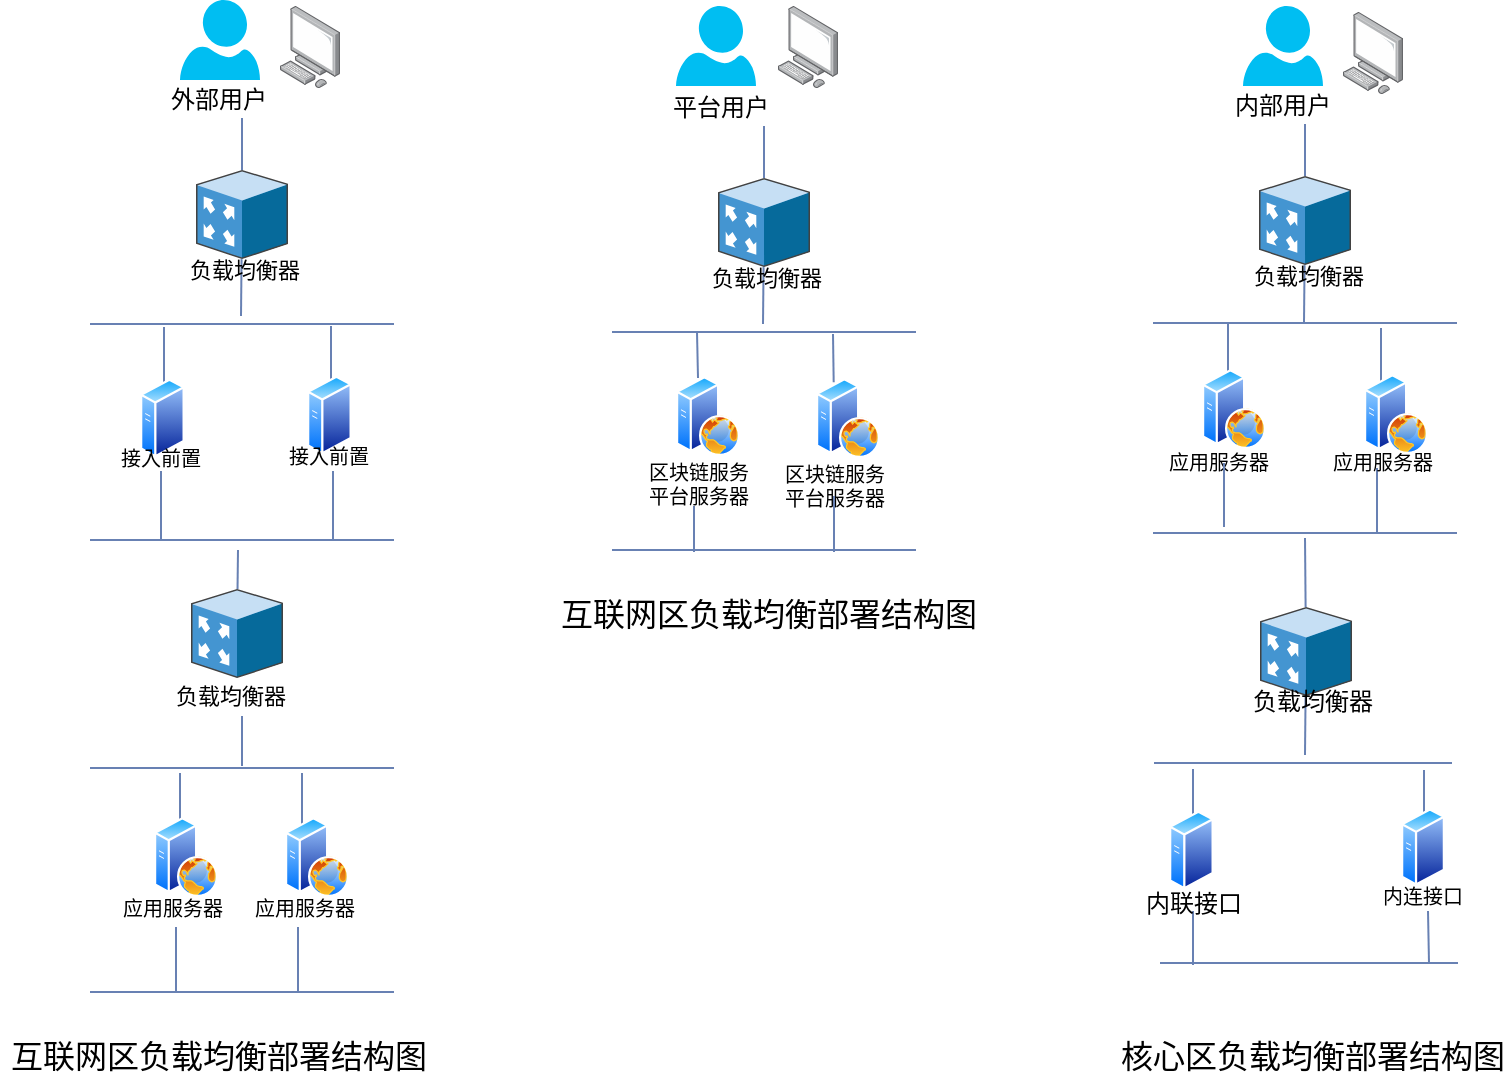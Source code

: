 <mxfile version="12.0.0" type="github" pages="1"><diagram id="1y6D-2jD47iDJHjRBnuk" name="Page-1"><mxGraphModel dx="932" dy="504" grid="0" gridSize="10" guides="1" tooltips="1" connect="1" arrows="1" fold="1" page="1" pageScale="1" pageWidth="3300" pageHeight="4681" math="0" shadow="0"><root><mxCell id="0"/><mxCell id="1" parent="0"/><mxCell id="w8CclLkAROoRY7GbeXvr-76" value="" style="group" parent="1" vertex="1" connectable="0"><mxGeometry x="471" y="192" width="60" height="54" as="geometry"/></mxCell><mxCell id="w8CclLkAROoRY7GbeXvr-77" value="" style="verticalLabelPosition=bottom;html=1;verticalAlign=top;align=center;strokeColor=none;fillColor=#00BEF2;shape=mxgraph.azure.user;" parent="w8CclLkAROoRY7GbeXvr-76" vertex="1"><mxGeometry x="10" width="40" height="40" as="geometry"/></mxCell><mxCell id="w8CclLkAROoRY7GbeXvr-78" value="外部用户" style="text;html=1;resizable=0;points=[];autosize=1;align=center;verticalAlign=top;spacingTop=-4;fontSize=12;" parent="w8CclLkAROoRY7GbeXvr-76" vertex="1"><mxGeometry y="40" width="58" height="14" as="geometry"/></mxCell><mxCell id="w8CclLkAROoRY7GbeXvr-79" value="" style="points=[];aspect=fixed;html=1;align=center;shadow=0;dashed=0;image;image=img/lib/allied_telesis/computer_and_terminals/Personal_Computer.svg;strokeColor=#6881B3;fillColor=#99CCFF;fontSize=12;" parent="1" vertex="1"><mxGeometry x="531" y="195" width="30" height="41" as="geometry"/></mxCell><mxCell id="w8CclLkAROoRY7GbeXvr-84" value="" style="shadow=0;dashed=0;html=1;labelPosition=center;verticalLabelPosition=bottom;verticalAlign=top;align=center;outlineConnect=0;shape=mxgraph.veeam.3d.proxy_appliance;direction=east;" parent="1" vertex="1"><mxGeometry x="489" y="277" width="46" height="44.562" as="geometry"/></mxCell><mxCell id="w8CclLkAROoRY7GbeXvr-85" value="" style="endArrow=none;html=1;strokeColor=#6881B3;entryX=0.5;entryY=1;entryDx=0;entryDy=0;" parent="1" source="w8CclLkAROoRY7GbeXvr-84" edge="1"><mxGeometry width="50" height="50" relative="1" as="geometry"><mxPoint x="363.5" y="364" as="sourcePoint"/><mxPoint x="512" y="251" as="targetPoint"/></mxGeometry></mxCell><mxCell id="w8CclLkAROoRY7GbeXvr-86" value="" style="endArrow=none;html=1;strokeColor=#6881B3;" parent="1" edge="1"><mxGeometry width="50" height="50" relative="1" as="geometry"><mxPoint x="511.5" y="350" as="sourcePoint"/><mxPoint x="511.78" y="321.562" as="targetPoint"/></mxGeometry></mxCell><mxCell id="w8CclLkAROoRY7GbeXvr-87" value="&lt;font style=&quot;font-size: 11px&quot;&gt;负载均衡器&lt;/font&gt;" style="text;html=1;resizable=0;points=[];align=center;verticalAlign=middle;labelBackgroundColor=none;fontSize=19;" parent="w8CclLkAROoRY7GbeXvr-86" vertex="1" connectable="0"><mxGeometry x="0.779" y="-1" relative="1" as="geometry"><mxPoint as="offset"/></mxGeometry></mxCell><mxCell id="w8CclLkAROoRY7GbeXvr-88" value="" style="endArrow=none;html=1;strokeColor=#6881B3;" parent="1" edge="1"><mxGeometry width="50" height="50" relative="1" as="geometry"><mxPoint x="436" y="576" as="sourcePoint"/><mxPoint x="588" y="576" as="targetPoint"/></mxGeometry></mxCell><mxCell id="w8CclLkAROoRY7GbeXvr-89" value="区块链服务&lt;br style=&quot;font-size: 10px&quot;&gt;平台服务器" style="text;html=1;resizable=0;points=[];autosize=1;align=center;verticalAlign=top;spacingTop=-4;fontSize=10;" parent="1" vertex="1"><mxGeometry x="705" y="420" width="70" height="24" as="geometry"/></mxCell><mxCell id="w8CclLkAROoRY7GbeXvr-92" value="" style="endArrow=none;html=1;strokeColor=#6881B3;" parent="1" edge="1"><mxGeometry width="50" height="50" relative="1" as="geometry"><mxPoint x="740" y="381" as="sourcePoint"/><mxPoint x="739.5" y="358.0" as="targetPoint"/></mxGeometry></mxCell><mxCell id="w8CclLkAROoRY7GbeXvr-100" value="" style="aspect=fixed;perimeter=ellipsePerimeter;html=1;align=center;shadow=0;dashed=0;spacingTop=3;image;image=img/lib/active_directory/web_server.svg;strokeColor=#6881B3;strokeWidth=1;fillColor=#99CCFF;fontSize=12;" parent="1" vertex="1"><mxGeometry x="729" y="380" width="32" height="40" as="geometry"/></mxCell><mxCell id="w8CclLkAROoRY7GbeXvr-102" value="" style="endArrow=none;html=1;strokeColor=#6881B3;fontSize=10;" parent="1" edge="1"><mxGeometry width="50" height="50" relative="1" as="geometry"><mxPoint x="436" y="354" as="sourcePoint"/><mxPoint x="588" y="354" as="targetPoint"/></mxGeometry></mxCell><mxCell id="w8CclLkAROoRY7GbeXvr-103" value="" style="endArrow=none;html=1;strokeColor=#6881B3;" parent="1" edge="1"><mxGeometry width="50" height="50" relative="1" as="geometry"><mxPoint x="473" y="389.5" as="sourcePoint"/><mxPoint x="473" y="355.5" as="targetPoint"/></mxGeometry></mxCell><mxCell id="w8CclLkAROoRY7GbeXvr-104" value="" style="aspect=fixed;perimeter=ellipsePerimeter;html=1;align=center;shadow=0;dashed=0;spacingTop=3;image;image=img/lib/active_directory/generic_server.svg;strokeColor=#6881B3;strokeWidth=1;fillColor=#99CCFF;fontSize=8;" parent="1" vertex="1"><mxGeometry x="461" y="381" width="22.4" height="40" as="geometry"/></mxCell><mxCell id="w8CclLkAROoRY7GbeXvr-105" value="接入前置" style="text;html=1;resizable=0;points=[];autosize=1;align=center;verticalAlign=top;spacingTop=-4;fontSize=10;" parent="1" vertex="1"><mxGeometry x="442" y="412.5" width="58" height="12" as="geometry"/></mxCell><mxCell id="w8CclLkAROoRY7GbeXvr-106" value="" style="endArrow=none;html=1;strokeColor=#6881B3;" parent="1" edge="1"><mxGeometry width="50" height="50" relative="1" as="geometry"><mxPoint x="556.5" y="389.0" as="sourcePoint"/><mxPoint x="556.5" y="355" as="targetPoint"/></mxGeometry></mxCell><mxCell id="w8CclLkAROoRY7GbeXvr-107" value="" style="aspect=fixed;perimeter=ellipsePerimeter;html=1;align=center;shadow=0;dashed=0;spacingTop=3;image;image=img/lib/active_directory/generic_server.svg;strokeColor=#6881B3;strokeWidth=1;fillColor=#99CCFF;fontSize=8;" parent="1" vertex="1"><mxGeometry x="544.5" y="379.5" width="22.4" height="40" as="geometry"/></mxCell><mxCell id="w8CclLkAROoRY7GbeXvr-108" value="接入前置" style="text;html=1;resizable=0;points=[];autosize=1;align=center;verticalAlign=top;spacingTop=-4;fontSize=10;" parent="1" vertex="1"><mxGeometry x="525.5" y="412" width="58" height="12" as="geometry"/></mxCell><mxCell id="w8CclLkAROoRY7GbeXvr-109" value="" style="endArrow=none;html=1;strokeColor=#6881B3;" parent="1" edge="1"><mxGeometry width="50" height="50" relative="1" as="geometry"><mxPoint x="471.5" y="461.5" as="sourcePoint"/><mxPoint x="471.5" y="427.5" as="targetPoint"/></mxGeometry></mxCell><mxCell id="w8CclLkAROoRY7GbeXvr-110" value="" style="endArrow=none;html=1;strokeColor=#6881B3;" parent="1" edge="1"><mxGeometry width="50" height="50" relative="1" as="geometry"><mxPoint x="557.5" y="461.5" as="sourcePoint"/><mxPoint x="557.5" y="427.5" as="targetPoint"/></mxGeometry></mxCell><mxCell id="w8CclLkAROoRY7GbeXvr-111" value="" style="endArrow=none;html=1;strokeColor=#6881B3;fontSize=10;" parent="1" edge="1"><mxGeometry width="50" height="50" relative="1" as="geometry"><mxPoint x="436" y="462.0" as="sourcePoint"/><mxPoint x="588" y="462.0" as="targetPoint"/></mxGeometry></mxCell><mxCell id="w8CclLkAROoRY7GbeXvr-112" value="" style="shadow=0;dashed=0;html=1;labelPosition=center;verticalLabelPosition=bottom;verticalAlign=top;align=center;outlineConnect=0;shape=mxgraph.veeam.3d.proxy_appliance;direction=east;" parent="1" vertex="1"><mxGeometry x="486.5" y="486.5" width="46" height="44.562" as="geometry"/></mxCell><mxCell id="w8CclLkAROoRY7GbeXvr-113" value="" style="endArrow=none;html=1;strokeColor=#6881B3;" parent="1" source="w8CclLkAROoRY7GbeXvr-112" edge="1"><mxGeometry width="50" height="50" relative="1" as="geometry"><mxPoint x="361" y="569.5" as="sourcePoint"/><mxPoint x="510" y="467" as="targetPoint"/></mxGeometry></mxCell><mxCell id="w8CclLkAROoRY7GbeXvr-114" value="" style="endArrow=none;html=1;strokeColor=#6881B3;" parent="1" target="w8CclLkAROoRY7GbeXvr-148" edge="1"><mxGeometry width="50" height="50" relative="1" as="geometry"><mxPoint x="512" y="575" as="sourcePoint"/><mxPoint x="551.285" y="565.062" as="targetPoint"/></mxGeometry></mxCell><mxCell id="w8CclLkAROoRY7GbeXvr-115" value="应用服务器" style="text;html=1;resizable=0;points=[];autosize=1;align=center;verticalAlign=top;spacingTop=-4;fontSize=10;" parent="1" vertex="1"><mxGeometry x="442" y="637.5" width="70" height="12" as="geometry"/></mxCell><mxCell id="w8CclLkAROoRY7GbeXvr-117" value="" style="endArrow=none;html=1;strokeColor=#6881B3;" parent="1" edge="1"><mxGeometry width="50" height="50" relative="1" as="geometry"><mxPoint x="481" y="610.5" as="sourcePoint"/><mxPoint x="481" y="578.5" as="targetPoint"/></mxGeometry></mxCell><mxCell id="w8CclLkAROoRY7GbeXvr-118" value="" style="endArrow=none;html=1;strokeColor=#6881B3;" parent="1" edge="1"><mxGeometry width="50" height="50" relative="1" as="geometry"><mxPoint x="542" y="610.5" as="sourcePoint"/><mxPoint x="542" y="578.5" as="targetPoint"/></mxGeometry></mxCell><mxCell id="w8CclLkAROoRY7GbeXvr-119" value="" style="aspect=fixed;perimeter=ellipsePerimeter;html=1;align=center;shadow=0;dashed=0;spacingTop=3;image;image=img/lib/active_directory/web_server.svg;strokeColor=#6881B3;strokeWidth=1;fillColor=#99CCFF;fontSize=12;" parent="1" vertex="1"><mxGeometry x="468" y="600.5" width="32" height="40" as="geometry"/></mxCell><mxCell id="w8CclLkAROoRY7GbeXvr-121" value="" style="endArrow=none;html=1;strokeColor=#6881B3;" parent="1" edge="1"><mxGeometry width="50" height="50" relative="1" as="geometry"><mxPoint x="436" y="688" as="sourcePoint"/><mxPoint x="588" y="688" as="targetPoint"/></mxGeometry></mxCell><mxCell id="w8CclLkAROoRY7GbeXvr-122" value="" style="endArrow=none;html=1;strokeColor=#6881B3;" parent="1" edge="1"><mxGeometry width="50" height="50" relative="1" as="geometry"><mxPoint x="738" y="468" as="sourcePoint"/><mxPoint x="738" y="445" as="targetPoint"/></mxGeometry></mxCell><mxCell id="w8CclLkAROoRY7GbeXvr-126" value="" style="endArrow=none;html=1;strokeColor=#6881B3;" parent="1" edge="1"><mxGeometry width="50" height="50" relative="1" as="geometry"><mxPoint x="479" y="687.5" as="sourcePoint"/><mxPoint x="479" y="655.5" as="targetPoint"/></mxGeometry></mxCell><mxCell id="w8CclLkAROoRY7GbeXvr-127" value="" style="endArrow=none;html=1;strokeColor=#6881B3;" parent="1" edge="1"><mxGeometry width="50" height="50" relative="1" as="geometry"><mxPoint x="540" y="687.5" as="sourcePoint"/><mxPoint x="540" y="655.5" as="targetPoint"/></mxGeometry></mxCell><mxCell id="w8CclLkAROoRY7GbeXvr-128" value="" style="shadow=0;dashed=0;html=1;labelPosition=center;verticalLabelPosition=bottom;verticalAlign=top;align=center;outlineConnect=0;shape=mxgraph.veeam.3d.proxy_appliance;direction=east;" parent="1" vertex="1"><mxGeometry x="1021" y="495.5" width="46" height="44.562" as="geometry"/></mxCell><mxCell id="w8CclLkAROoRY7GbeXvr-129" value="" style="endArrow=none;html=1;strokeColor=#6881B3;" parent="1" target="w8CclLkAROoRY7GbeXvr-128" edge="1"><mxGeometry width="50" height="50" relative="1" as="geometry"><mxPoint x="1043.5" y="569.5" as="sourcePoint"/><mxPoint x="1078.5" y="670.5" as="targetPoint"/></mxGeometry></mxCell><mxCell id="w8CclLkAROoRY7GbeXvr-130" value="&lt;font style=&quot;font-size: 12px&quot;&gt;负载均衡器&lt;/font&gt;" style="text;html=1;resizable=0;points=[];align=center;verticalAlign=middle;labelBackgroundColor=none;fontSize=19;" parent="w8CclLkAROoRY7GbeXvr-129" vertex="1" connectable="0"><mxGeometry x="0.933" y="-3" relative="1" as="geometry"><mxPoint as="offset"/></mxGeometry></mxCell><mxCell id="w8CclLkAROoRY7GbeXvr-131" value="" style="endArrow=none;html=1;strokeColor=#6881B3;fontSize=10;" parent="1" edge="1"><mxGeometry width="50" height="50" relative="1" as="geometry"><mxPoint x="968" y="573.5" as="sourcePoint"/><mxPoint x="1117" y="573.5" as="targetPoint"/></mxGeometry></mxCell><mxCell id="w8CclLkAROoRY7GbeXvr-132" value="" style="endArrow=none;html=1;strokeColor=#6881B3;" parent="1" edge="1"><mxGeometry width="50" height="50" relative="1" as="geometry"><mxPoint x="987.5" y="610.5" as="sourcePoint"/><mxPoint x="987.5" y="576.5" as="targetPoint"/></mxGeometry></mxCell><mxCell id="w8CclLkAROoRY7GbeXvr-133" value="" style="aspect=fixed;perimeter=ellipsePerimeter;html=1;align=center;shadow=0;dashed=0;spacingTop=3;image;image=img/lib/active_directory/generic_server.svg;strokeColor=#6881B3;strokeWidth=1;fillColor=#99CCFF;fontSize=8;" parent="1" vertex="1"><mxGeometry x="975.5" y="597" width="22.4" height="40" as="geometry"/></mxCell><mxCell id="w8CclLkAROoRY7GbeXvr-135" value="" style="endArrow=none;html=1;strokeColor=#6881B3;" parent="1" edge="1"><mxGeometry width="50" height="50" relative="1" as="geometry"><mxPoint x="1103" y="611.0" as="sourcePoint"/><mxPoint x="1103" y="577" as="targetPoint"/></mxGeometry></mxCell><mxCell id="w8CclLkAROoRY7GbeXvr-136" value="" style="aspect=fixed;perimeter=ellipsePerimeter;html=1;align=center;shadow=0;dashed=0;spacingTop=3;image;image=img/lib/active_directory/generic_server.svg;strokeColor=#6881B3;strokeWidth=1;fillColor=#99CCFF;fontSize=8;" parent="1" vertex="1"><mxGeometry x="1091.5" y="595.5" width="22" height="40" as="geometry"/></mxCell><mxCell id="w8CclLkAROoRY7GbeXvr-137" value="内连接口" style="text;html=1;resizable=0;points=[];autosize=1;align=center;verticalAlign=top;spacingTop=-4;fontSize=10;" parent="1" vertex="1"><mxGeometry x="1073" y="631.5" width="58" height="12" as="geometry"/></mxCell><mxCell id="w8CclLkAROoRY7GbeXvr-138" value="" style="endArrow=none;html=1;strokeColor=#6881B3;" parent="1" edge="1"><mxGeometry width="50" height="50" relative="1" as="geometry"><mxPoint x="987.5" y="674.5" as="sourcePoint"/><mxPoint x="987.5" y="647.5" as="targetPoint"/></mxGeometry></mxCell><mxCell id="w8CclLkAROoRY7GbeXvr-139" value="" style="endArrow=none;html=1;strokeColor=#6881B3;" parent="1" edge="1"><mxGeometry width="50" height="50" relative="1" as="geometry"><mxPoint x="1105.5" y="673.5" as="sourcePoint"/><mxPoint x="1105" y="647.5" as="targetPoint"/></mxGeometry></mxCell><mxCell id="w8CclLkAROoRY7GbeXvr-140" value="" style="endArrow=none;html=1;strokeColor=#6881B3;fontSize=10;" parent="1" edge="1"><mxGeometry width="50" height="50" relative="1" as="geometry"><mxPoint x="971" y="673.5" as="sourcePoint"/><mxPoint x="1120" y="673.5" as="targetPoint"/></mxGeometry></mxCell><mxCell id="w8CclLkAROoRY7GbeXvr-142" value="" style="points=[];aspect=fixed;html=1;align=center;shadow=0;dashed=0;image;image=img/lib/allied_telesis/computer_and_terminals/Personal_Computer.svg;strokeColor=#6881B3;fillColor=#99CCFF;fontSize=12;" parent="1" vertex="1"><mxGeometry x="780" y="195" width="30" height="41" as="geometry"/></mxCell><mxCell id="w8CclLkAROoRY7GbeXvr-144" value="平台用户" style="text;html=1;resizable=0;points=[];autosize=1;align=center;verticalAlign=top;spacingTop=-4;fontSize=12;" parent="1" vertex="1"><mxGeometry x="722" y="236" width="58" height="14" as="geometry"/></mxCell><mxCell id="w8CclLkAROoRY7GbeXvr-145" value="" style="verticalLabelPosition=bottom;html=1;verticalAlign=top;align=center;strokeColor=none;fillColor=#00BEF2;shape=mxgraph.azure.user;" parent="1" vertex="1"><mxGeometry x="729" y="195" width="40" height="40" as="geometry"/></mxCell><mxCell id="w8CclLkAROoRY7GbeXvr-148" value="&lt;font style=&quot;font-size: 11px&quot;&gt;负载均衡器&lt;/font&gt;" style="text;html=1;resizable=0;points=[];autosize=1;align=left;verticalAlign=top;spacingTop=-4;fontSize=19;" parent="1" vertex="1"><mxGeometry x="477" y="524" width="70" height="26" as="geometry"/></mxCell><mxCell id="8dPFxkw8Yr1xb4U3ajKG-1" value="应用服务器" style="text;html=1;resizable=0;points=[];autosize=1;align=center;verticalAlign=top;spacingTop=-4;fontSize=10;" vertex="1" parent="1"><mxGeometry x="507.5" y="637.5" width="70" height="12" as="geometry"/></mxCell><mxCell id="8dPFxkw8Yr1xb4U3ajKG-2" value="" style="aspect=fixed;perimeter=ellipsePerimeter;html=1;align=center;shadow=0;dashed=0;spacingTop=3;image;image=img/lib/active_directory/web_server.svg;strokeColor=#6881B3;strokeWidth=1;fillColor=#99CCFF;fontSize=12;" vertex="1" parent="1"><mxGeometry x="533.5" y="600.5" width="32" height="40" as="geometry"/></mxCell><mxCell id="8dPFxkw8Yr1xb4U3ajKG-3" value="" style="shadow=0;dashed=0;html=1;labelPosition=center;verticalLabelPosition=bottom;verticalAlign=top;align=center;outlineConnect=0;shape=mxgraph.veeam.3d.proxy_appliance;direction=east;" vertex="1" parent="1"><mxGeometry x="750" y="281" width="46" height="44.562" as="geometry"/></mxCell><mxCell id="8dPFxkw8Yr1xb4U3ajKG-4" value="" style="endArrow=none;html=1;strokeColor=#6881B3;entryX=0.5;entryY=1;entryDx=0;entryDy=0;" edge="1" source="8dPFxkw8Yr1xb4U3ajKG-3" parent="1"><mxGeometry width="50" height="50" relative="1" as="geometry"><mxPoint x="624.5" y="368" as="sourcePoint"/><mxPoint x="773" y="255" as="targetPoint"/></mxGeometry></mxCell><mxCell id="8dPFxkw8Yr1xb4U3ajKG-5" value="" style="endArrow=none;html=1;strokeColor=#6881B3;" edge="1" parent="1"><mxGeometry width="50" height="50" relative="1" as="geometry"><mxPoint x="772.5" y="354" as="sourcePoint"/><mxPoint x="772.78" y="325.562" as="targetPoint"/></mxGeometry></mxCell><mxCell id="8dPFxkw8Yr1xb4U3ajKG-6" value="&lt;font style=&quot;font-size: 11px&quot;&gt;负载均衡器&lt;/font&gt;" style="text;html=1;resizable=0;points=[];align=center;verticalAlign=middle;labelBackgroundColor=none;fontSize=19;" vertex="1" connectable="0" parent="8dPFxkw8Yr1xb4U3ajKG-5"><mxGeometry x="0.779" y="-1" relative="1" as="geometry"><mxPoint as="offset"/></mxGeometry></mxCell><mxCell id="8dPFxkw8Yr1xb4U3ajKG-7" value="" style="endArrow=none;html=1;strokeColor=#6881B3;fontSize=10;" edge="1" parent="1"><mxGeometry width="50" height="50" relative="1" as="geometry"><mxPoint x="697" y="358" as="sourcePoint"/><mxPoint x="849" y="358" as="targetPoint"/></mxGeometry></mxCell><mxCell id="8dPFxkw8Yr1xb4U3ajKG-10" value="区块链服务&lt;br style=&quot;font-size: 10px&quot;&gt;平台服务器" style="text;html=1;resizable=0;points=[];autosize=1;align=center;verticalAlign=top;spacingTop=-4;fontSize=10;" vertex="1" parent="1"><mxGeometry x="773" y="421" width="70" height="24" as="geometry"/></mxCell><mxCell id="8dPFxkw8Yr1xb4U3ajKG-11" value="" style="endArrow=none;html=1;strokeColor=#6881B3;exitX=0.25;exitY=0;exitDx=0;exitDy=0;" edge="1" parent="1" source="8dPFxkw8Yr1xb4U3ajKG-12"><mxGeometry width="50" height="50" relative="1" as="geometry"><mxPoint x="808" y="379" as="sourcePoint"/><mxPoint x="807.5" y="359.0" as="targetPoint"/></mxGeometry></mxCell><mxCell id="8dPFxkw8Yr1xb4U3ajKG-12" value="" style="aspect=fixed;perimeter=ellipsePerimeter;html=1;align=center;shadow=0;dashed=0;spacingTop=3;image;image=img/lib/active_directory/web_server.svg;strokeColor=#6881B3;strokeWidth=1;fillColor=#99CCFF;fontSize=12;" vertex="1" parent="1"><mxGeometry x="799" y="381" width="32" height="40" as="geometry"/></mxCell><mxCell id="8dPFxkw8Yr1xb4U3ajKG-13" value="" style="endArrow=none;html=1;strokeColor=#6881B3;" edge="1" parent="1"><mxGeometry width="50" height="50" relative="1" as="geometry"><mxPoint x="808" y="468.0" as="sourcePoint"/><mxPoint x="808" y="440" as="targetPoint"/></mxGeometry></mxCell><mxCell id="8dPFxkw8Yr1xb4U3ajKG-14" value="" style="endArrow=none;html=1;strokeColor=#6881B3;fontSize=10;" edge="1" parent="1"><mxGeometry width="50" height="50" relative="1" as="geometry"><mxPoint x="697" y="467" as="sourcePoint"/><mxPoint x="849" y="467" as="targetPoint"/></mxGeometry></mxCell><mxCell id="8dPFxkw8Yr1xb4U3ajKG-17" value="" style="group" vertex="1" connectable="0" parent="1"><mxGeometry x="1002.5" y="195" width="60" height="54" as="geometry"/></mxCell><mxCell id="8dPFxkw8Yr1xb4U3ajKG-18" value="" style="verticalLabelPosition=bottom;html=1;verticalAlign=top;align=center;strokeColor=none;fillColor=#00BEF2;shape=mxgraph.azure.user;" vertex="1" parent="8dPFxkw8Yr1xb4U3ajKG-17"><mxGeometry x="10" width="40" height="40" as="geometry"/></mxCell><mxCell id="8dPFxkw8Yr1xb4U3ajKG-19" value="内部用户" style="text;html=1;resizable=0;points=[];autosize=1;align=center;verticalAlign=top;spacingTop=-4;fontSize=12;" vertex="1" parent="8dPFxkw8Yr1xb4U3ajKG-17"><mxGeometry y="40" width="58" height="14" as="geometry"/></mxCell><mxCell id="8dPFxkw8Yr1xb4U3ajKG-20" value="" style="points=[];aspect=fixed;html=1;align=center;shadow=0;dashed=0;image;image=img/lib/allied_telesis/computer_and_terminals/Personal_Computer.svg;strokeColor=#6881B3;fillColor=#99CCFF;fontSize=12;" vertex="1" parent="1"><mxGeometry x="1062.5" y="198" width="30" height="41" as="geometry"/></mxCell><mxCell id="8dPFxkw8Yr1xb4U3ajKG-21" value="" style="shadow=0;dashed=0;html=1;labelPosition=center;verticalLabelPosition=bottom;verticalAlign=top;align=center;outlineConnect=0;shape=mxgraph.veeam.3d.proxy_appliance;direction=east;" vertex="1" parent="1"><mxGeometry x="1020.5" y="280" width="46" height="44.562" as="geometry"/></mxCell><mxCell id="8dPFxkw8Yr1xb4U3ajKG-22" value="" style="endArrow=none;html=1;strokeColor=#6881B3;entryX=0.5;entryY=1;entryDx=0;entryDy=0;" edge="1" source="8dPFxkw8Yr1xb4U3ajKG-21" parent="1"><mxGeometry width="50" height="50" relative="1" as="geometry"><mxPoint x="895" y="367" as="sourcePoint"/><mxPoint x="1043.5" y="254" as="targetPoint"/></mxGeometry></mxCell><mxCell id="8dPFxkw8Yr1xb4U3ajKG-23" value="" style="endArrow=none;html=1;strokeColor=#6881B3;" edge="1" parent="1"><mxGeometry width="50" height="50" relative="1" as="geometry"><mxPoint x="1043" y="353" as="sourcePoint"/><mxPoint x="1043.28" y="324.562" as="targetPoint"/></mxGeometry></mxCell><mxCell id="8dPFxkw8Yr1xb4U3ajKG-24" value="&lt;font style=&quot;font-size: 11px&quot;&gt;负载均衡器&lt;/font&gt;" style="text;html=1;resizable=0;points=[];align=center;verticalAlign=middle;labelBackgroundColor=none;fontSize=19;" vertex="1" connectable="0" parent="8dPFxkw8Yr1xb4U3ajKG-23"><mxGeometry x="0.779" y="-1" relative="1" as="geometry"><mxPoint as="offset"/></mxGeometry></mxCell><mxCell id="8dPFxkw8Yr1xb4U3ajKG-25" value="" style="endArrow=none;html=1;strokeColor=#6881B3;" edge="1" parent="1"><mxGeometry width="50" height="50" relative="1" as="geometry"><mxPoint x="967.5" y="353.5" as="sourcePoint"/><mxPoint x="1119.5" y="353.5" as="targetPoint"/></mxGeometry></mxCell><mxCell id="8dPFxkw8Yr1xb4U3ajKG-39" value="应用服务器" style="text;html=1;resizable=0;points=[];autosize=1;align=center;verticalAlign=top;spacingTop=-4;fontSize=10;" vertex="1" parent="1"><mxGeometry x="964.5" y="415" width="70" height="12" as="geometry"/></mxCell><mxCell id="8dPFxkw8Yr1xb4U3ajKG-40" value="" style="endArrow=none;html=1;strokeColor=#6881B3;" edge="1" parent="1"><mxGeometry width="50" height="50" relative="1" as="geometry"><mxPoint x="1005" y="385.5" as="sourcePoint"/><mxPoint x="1005" y="353.5" as="targetPoint"/></mxGeometry></mxCell><mxCell id="8dPFxkw8Yr1xb4U3ajKG-41" value="" style="endArrow=none;html=1;strokeColor=#6881B3;" edge="1" parent="1"><mxGeometry width="50" height="50" relative="1" as="geometry"><mxPoint x="1081.5" y="388.0" as="sourcePoint"/><mxPoint x="1081.5" y="356" as="targetPoint"/></mxGeometry></mxCell><mxCell id="8dPFxkw8Yr1xb4U3ajKG-42" value="" style="aspect=fixed;perimeter=ellipsePerimeter;html=1;align=center;shadow=0;dashed=0;spacingTop=3;image;image=img/lib/active_directory/web_server.svg;strokeColor=#6881B3;strokeWidth=1;fillColor=#99CCFF;fontSize=12;" vertex="1" parent="1"><mxGeometry x="992" y="376.5" width="32" height="40" as="geometry"/></mxCell><mxCell id="8dPFxkw8Yr1xb4U3ajKG-43" value="" style="endArrow=none;html=1;strokeColor=#6881B3;" edge="1" parent="1"><mxGeometry width="50" height="50" relative="1" as="geometry"><mxPoint x="967.5" y="458.5" as="sourcePoint"/><mxPoint x="1119.5" y="458.5" as="targetPoint"/></mxGeometry></mxCell><mxCell id="8dPFxkw8Yr1xb4U3ajKG-44" value="" style="endArrow=none;html=1;strokeColor=#6881B3;" edge="1" parent="1"><mxGeometry width="50" height="50" relative="1" as="geometry"><mxPoint x="1003" y="455.5" as="sourcePoint"/><mxPoint x="1003" y="423.5" as="targetPoint"/></mxGeometry></mxCell><mxCell id="8dPFxkw8Yr1xb4U3ajKG-45" value="" style="endArrow=none;html=1;strokeColor=#6881B3;" edge="1" parent="1"><mxGeometry width="50" height="50" relative="1" as="geometry"><mxPoint x="1079.5" y="458.0" as="sourcePoint"/><mxPoint x="1079.5" y="426.0" as="targetPoint"/></mxGeometry></mxCell><mxCell id="8dPFxkw8Yr1xb4U3ajKG-47" value="应用服务器" style="text;html=1;resizable=0;points=[];autosize=1;align=center;verticalAlign=top;spacingTop=-4;fontSize=10;" vertex="1" parent="1"><mxGeometry x="1047" y="415" width="70" height="12" as="geometry"/></mxCell><mxCell id="8dPFxkw8Yr1xb4U3ajKG-48" value="" style="aspect=fixed;perimeter=ellipsePerimeter;html=1;align=center;shadow=0;dashed=0;spacingTop=3;image;image=img/lib/active_directory/web_server.svg;strokeColor=#6881B3;strokeWidth=1;fillColor=#99CCFF;fontSize=12;" vertex="1" parent="1"><mxGeometry x="1073" y="379" width="32" height="40" as="geometry"/></mxCell><mxCell id="8dPFxkw8Yr1xb4U3ajKG-49" value="" style="endArrow=none;html=1;strokeColor=#6881B3;" edge="1" parent="1" source="w8CclLkAROoRY7GbeXvr-128"><mxGeometry width="50" height="50" relative="1" as="geometry"><mxPoint x="925.5" y="536" as="sourcePoint"/><mxPoint x="1043.5" y="461" as="targetPoint"/></mxGeometry></mxCell><mxCell id="8dPFxkw8Yr1xb4U3ajKG-51" value="内联接口" style="text;html=1;resizable=0;points=[];autosize=1;align=left;verticalAlign=top;spacingTop=-4;" vertex="1" parent="1"><mxGeometry x="961.5" y="633.5" width="58" height="14" as="geometry"/></mxCell><mxCell id="8dPFxkw8Yr1xb4U3ajKG-52" value="核心区负载均衡部署结构图" style="text;html=1;resizable=0;points=[];autosize=1;align=center;verticalAlign=top;spacingTop=-4;fontSize=16;" vertex="1" parent="1"><mxGeometry x="970" y="708" width="154" height="14" as="geometry"/></mxCell><mxCell id="8dPFxkw8Yr1xb4U3ajKG-53" value="互联网区负载均衡部署结构图" style="text;html=1;resizable=0;points=[];autosize=1;align=center;verticalAlign=top;spacingTop=-4;fontSize=16;" vertex="1" parent="1"><mxGeometry x="666" y="486.5" width="218" height="19" as="geometry"/></mxCell><mxCell id="8dPFxkw8Yr1xb4U3ajKG-54" value="互联网区负载均衡部署结构图" style="text;html=1;resizable=0;points=[];autosize=1;align=center;verticalAlign=top;spacingTop=-4;fontSize=16;" vertex="1" parent="1"><mxGeometry x="391" y="708" width="218" height="19" as="geometry"/></mxCell></root></mxGraphModel></diagram></mxfile>